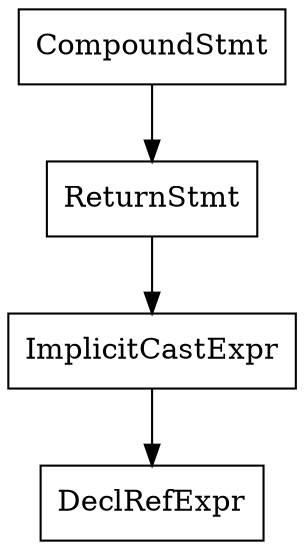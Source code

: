 digraph unnamed {

	Node0x55ac91408490 [shape=record,label="{CompoundStmt}"];
	Node0x55ac91408490 -> Node0x55ac91408480;
	Node0x55ac91408480 [shape=record,label="{ReturnStmt}"];
	Node0x55ac91408480 -> Node0x55ac91408468;
	Node0x55ac91408468 [shape=record,label="{ImplicitCastExpr}"];
	Node0x55ac91408468 -> Node0x55ac91408448;
	Node0x55ac91408448 [shape=record,label="{DeclRefExpr}"];
}
